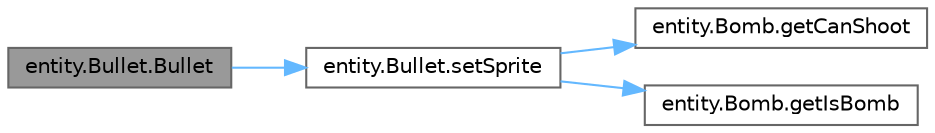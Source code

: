 digraph "entity.Bullet.Bullet"
{
 // LATEX_PDF_SIZE
  bgcolor="transparent";
  edge [fontname=Helvetica,fontsize=10,labelfontname=Helvetica,labelfontsize=10];
  node [fontname=Helvetica,fontsize=10,shape=box,height=0.2,width=0.4];
  rankdir="LR";
  Node1 [id="Node000001",label="entity.Bullet.Bullet",height=0.2,width=0.4,color="gray40", fillcolor="grey60", style="filled", fontcolor="black",tooltip="Constructor, establishes the bullet's properties."];
  Node1 -> Node2 [id="edge1_Node000001_Node000002",color="steelblue1",style="solid",tooltip=" "];
  Node2 [id="Node000002",label="entity.Bullet.setSprite",height=0.2,width=0.4,color="grey40", fillcolor="white", style="filled",URL="$classentity_1_1_bullet.html#a2aec4db9c13df6487b5221d3cf5fbc7d",tooltip="Sets correct sprite for the bullet, based on speed."];
  Node2 -> Node3 [id="edge2_Node000002_Node000003",color="steelblue1",style="solid",tooltip=" "];
  Node3 [id="Node000003",label="entity.Bomb.getCanShoot",height=0.2,width=0.4,color="grey40", fillcolor="white", style="filled",URL="$classentity_1_1_bomb.html#a8f61c1500609ebfc7a285461ed9e1028",tooltip=" "];
  Node2 -> Node4 [id="edge3_Node000002_Node000004",color="steelblue1",style="solid",tooltip=" "];
  Node4 [id="Node000004",label="entity.Bomb.getIsBomb",height=0.2,width=0.4,color="grey40", fillcolor="white", style="filled",URL="$classentity_1_1_bomb.html#acc740247abbfc0e65202ebbdd984d736",tooltip=" "];
}
